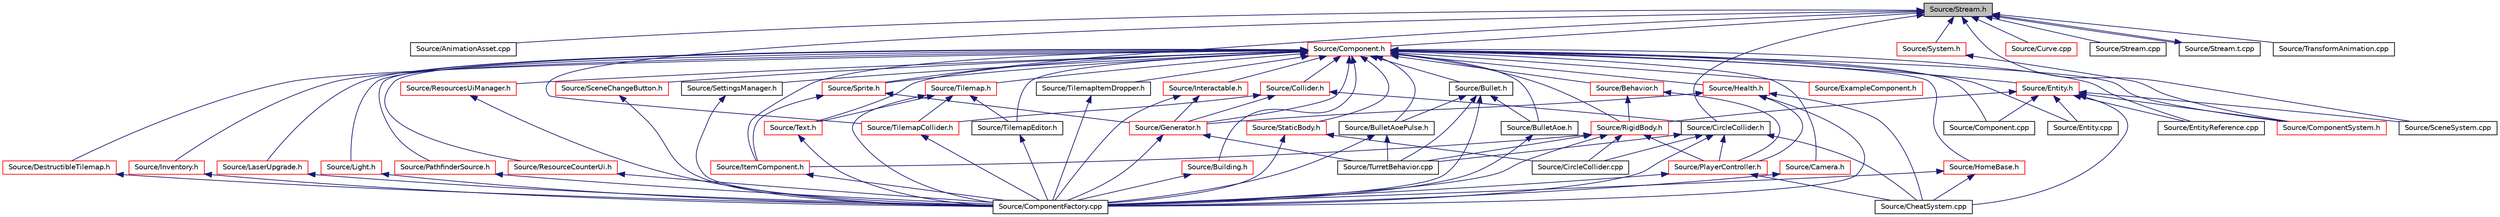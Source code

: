 digraph "Source/Stream.h"
{
 // LATEX_PDF_SIZE
  edge [fontname="Helvetica",fontsize="10",labelfontname="Helvetica",labelfontsize="10"];
  node [fontname="Helvetica",fontsize="10",shape=record];
  Node1 [label="Source/Stream.h",height=0.2,width=0.4,color="black", fillcolor="grey75", style="filled", fontcolor="black",tooltip="JSON File reading/writing."];
  Node1 -> Node2 [dir="back",color="midnightblue",fontsize="10",style="solid"];
  Node2 [label="Source/AnimationAsset.cpp",height=0.2,width=0.4,color="black", fillcolor="white", style="filled",URL="$AnimationAsset_8cpp.html",tooltip="Asset that contains information about a spritesheet animation."];
  Node1 -> Node3 [dir="back",color="midnightblue",fontsize="10",style="solid"];
  Node3 [label="Source/CircleCollider.h",height=0.2,width=0.4,color="black", fillcolor="white", style="filled",URL="$CircleCollider_8h.html",tooltip="Circle-shaped collider."];
  Node3 -> Node4 [dir="back",color="midnightblue",fontsize="10",style="solid"];
  Node4 [label="Source/CheatSystem.cpp",height=0.2,width=0.4,color="black", fillcolor="white", style="filled",URL="$CheatSystem_8cpp.html",tooltip="CheatSystem Class definition."];
  Node3 -> Node5 [dir="back",color="midnightblue",fontsize="10",style="solid"];
  Node5 [label="Source/CircleCollider.cpp",height=0.2,width=0.4,color="black", fillcolor="white", style="filled",URL="$CircleCollider_8cpp.html",tooltip="Circle-shaped collider."];
  Node3 -> Node6 [dir="back",color="midnightblue",fontsize="10",style="solid"];
  Node6 [label="Source/ComponentFactory.cpp",height=0.2,width=0.4,color="black", fillcolor="white", style="filled",URL="$ComponentFactory_8cpp.html",tooltip="Definitions for the component factory class."];
  Node3 -> Node7 [dir="back",color="midnightblue",fontsize="10",style="solid"];
  Node7 [label="Source/PlayerController.h",height=0.2,width=0.4,color="red", fillcolor="white", style="filled",URL="$PlayerController_8h.html",tooltip="PlayerController Behaviour Class."];
  Node7 -> Node4 [dir="back",color="midnightblue",fontsize="10",style="solid"];
  Node7 -> Node6 [dir="back",color="midnightblue",fontsize="10",style="solid"];
  Node3 -> Node10 [dir="back",color="midnightblue",fontsize="10",style="solid"];
  Node10 [label="Source/TurretBehavior.cpp",height=0.2,width=0.4,color="black", fillcolor="white", style="filled",URL="$TurretBehavior_8cpp.html",tooltip="Behavior Compenent for Basic Turret"];
  Node1 -> Node11 [dir="back",color="midnightblue",fontsize="10",style="solid"];
  Node11 [label="Source/Component.h",height=0.2,width=0.4,color="red", fillcolor="white", style="filled",URL="$Component_8h.html",tooltip="Virtual component header."];
  Node11 -> Node12 [dir="back",color="midnightblue",fontsize="10",style="solid"];
  Node12 [label="Source/Behavior.h",height=0.2,width=0.4,color="red", fillcolor="white", style="filled",URL="$Behavior_8h.html",tooltip="Virtual behavior component header."];
  Node12 -> Node7 [dir="back",color="midnightblue",fontsize="10",style="solid"];
  Node12 -> Node60 [dir="back",color="midnightblue",fontsize="10",style="solid"];
  Node60 [label="Source/RigidBody.h",height=0.2,width=0.4,color="red", fillcolor="white", style="filled",URL="$RigidBody_8h_source.html",tooltip=" "];
  Node60 -> Node5 [dir="back",color="midnightblue",fontsize="10",style="solid"];
  Node60 -> Node6 [dir="back",color="midnightblue",fontsize="10",style="solid"];
  Node60 -> Node74 [dir="back",color="midnightblue",fontsize="10",style="solid"];
  Node74 [label="Source/ItemComponent.h",height=0.2,width=0.4,color="red", fillcolor="white", style="filled",URL="$ItemComponent_8h.html",tooltip="Item in the world that can be picked up."];
  Node74 -> Node6 [dir="back",color="midnightblue",fontsize="10",style="solid"];
  Node60 -> Node7 [dir="back",color="midnightblue",fontsize="10",style="solid"];
  Node60 -> Node10 [dir="back",color="midnightblue",fontsize="10",style="solid"];
  Node11 -> Node79 [dir="back",color="midnightblue",fontsize="10",style="solid"];
  Node79 [label="Source/Building.h",height=0.2,width=0.4,color="red", fillcolor="white", style="filled",URL="$Building_8h.html",tooltip="Building Component Class."];
  Node79 -> Node6 [dir="back",color="midnightblue",fontsize="10",style="solid"];
  Node11 -> Node80 [dir="back",color="midnightblue",fontsize="10",style="solid"];
  Node80 [label="Source/Bullet.h",height=0.2,width=0.4,color="black", fillcolor="white", style="filled",URL="$Bullet_8h_source.html",tooltip=" "];
  Node80 -> Node81 [dir="back",color="midnightblue",fontsize="10",style="solid"];
  Node81 [label="Source/BulletAoe.h",height=0.2,width=0.4,color="black", fillcolor="white", style="filled",URL="$BulletAoe_8h_source.html",tooltip=" "];
  Node81 -> Node6 [dir="back",color="midnightblue",fontsize="10",style="solid"];
  Node80 -> Node82 [dir="back",color="midnightblue",fontsize="10",style="solid"];
  Node82 [label="Source/BulletAoePulse.h",height=0.2,width=0.4,color="black", fillcolor="white", style="filled",URL="$BulletAoePulse_8h_source.html",tooltip=" "];
  Node82 -> Node6 [dir="back",color="midnightblue",fontsize="10",style="solid"];
  Node82 -> Node10 [dir="back",color="midnightblue",fontsize="10",style="solid"];
  Node80 -> Node6 [dir="back",color="midnightblue",fontsize="10",style="solid"];
  Node80 -> Node10 [dir="back",color="midnightblue",fontsize="10",style="solid"];
  Node11 -> Node81 [dir="back",color="midnightblue",fontsize="10",style="solid"];
  Node11 -> Node82 [dir="back",color="midnightblue",fontsize="10",style="solid"];
  Node11 -> Node83 [dir="back",color="midnightblue",fontsize="10",style="solid"];
  Node83 [label="Source/Camera.h",height=0.2,width=0.4,color="red", fillcolor="white", style="filled",URL="$Camera_8h.html",tooltip="Camera component for rendering."];
  Node83 -> Node6 [dir="back",color="midnightblue",fontsize="10",style="solid"];
  Node11 -> Node94 [dir="back",color="midnightblue",fontsize="10",style="solid"];
  Node94 [label="Source/Collider.h",height=0.2,width=0.4,color="red", fillcolor="white", style="filled",URL="$Collider_8h.html",tooltip="Base component for detecting collisions."];
  Node94 -> Node3 [dir="back",color="midnightblue",fontsize="10",style="solid"];
  Node94 -> Node24 [dir="back",color="midnightblue",fontsize="10",style="solid"];
  Node24 [label="Source/Generator.h",height=0.2,width=0.4,color="red", fillcolor="white", style="filled",URL="$Generator_8h_source.html",tooltip=" "];
  Node24 -> Node6 [dir="back",color="midnightblue",fontsize="10",style="solid"];
  Node24 -> Node10 [dir="back",color="midnightblue",fontsize="10",style="solid"];
  Node94 -> Node95 [dir="back",color="midnightblue",fontsize="10",style="solid"];
  Node95 [label="Source/TilemapCollider.h",height=0.2,width=0.4,color="red", fillcolor="white", style="filled",URL="$TilemapCollider_8h.html",tooltip="tilemap collider"];
  Node95 -> Node6 [dir="back",color="midnightblue",fontsize="10",style="solid"];
  Node11 -> Node96 [dir="back",color="midnightblue",fontsize="10",style="solid"];
  Node96 [label="Source/Component.cpp",height=0.2,width=0.4,color="black", fillcolor="white", style="filled",URL="$Component_8cpp.html",tooltip="Virtual component header."];
  Node11 -> Node97 [dir="back",color="midnightblue",fontsize="10",style="solid"];
  Node97 [label="Source/ComponentSystem.h",height=0.2,width=0.4,color="red", fillcolor="white", style="filled",URL="$ComponentSystem_8h.html",tooltip="System that keeps track of a specific kind of Component."];
  Node11 -> Node105 [dir="back",color="midnightblue",fontsize="10",style="solid"];
  Node105 [label="Source/DestructibleTilemap.h",height=0.2,width=0.4,color="red", fillcolor="white", style="filled",URL="$DestructibleTilemap_8h.html",tooltip="Component responsible for handling the breaking of tiles with varrying strengths."];
  Node105 -> Node6 [dir="back",color="midnightblue",fontsize="10",style="solid"];
  Node11 -> Node101 [dir="back",color="midnightblue",fontsize="10",style="solid"];
  Node101 [label="Source/Entity.cpp",height=0.2,width=0.4,color="black", fillcolor="white", style="filled",URL="$Entity_8cpp.html",tooltip="Function definitions for the Entity class."];
  Node11 -> Node106 [dir="back",color="midnightblue",fontsize="10",style="solid"];
  Node106 [label="Source/Entity.h",height=0.2,width=0.4,color="red", fillcolor="white", style="filled",URL="$Entity_8h.html",tooltip="Entity class which holds Components."];
  Node106 -> Node4 [dir="back",color="midnightblue",fontsize="10",style="solid"];
  Node106 -> Node96 [dir="back",color="midnightblue",fontsize="10",style="solid"];
  Node106 -> Node97 [dir="back",color="midnightblue",fontsize="10",style="solid"];
  Node106 -> Node101 [dir="back",color="midnightblue",fontsize="10",style="solid"];
  Node106 -> Node135 [dir="back",color="midnightblue",fontsize="10",style="solid"];
  Node135 [label="Source/EntityReference.cpp",height=0.2,width=0.4,color="black", fillcolor="white", style="filled",URL="$EntityReference_8cpp.html",tooltip="a reference to an Entity in the scene"];
  Node106 -> Node60 [dir="back",color="midnightblue",fontsize="10",style="solid"];
  Node106 -> Node132 [dir="back",color="midnightblue",fontsize="10",style="solid"];
  Node132 [label="Source/SceneSystem.cpp",height=0.2,width=0.4,color="black", fillcolor="white", style="filled",URL="$SceneSystem_8cpp.html",tooltip="handles the process of resetting and changing scenes"];
  Node11 -> Node135 [dir="back",color="midnightblue",fontsize="10",style="solid"];
  Node11 -> Node142 [dir="back",color="midnightblue",fontsize="10",style="solid"];
  Node142 [label="Source/ExampleComponent.h",height=0.2,width=0.4,color="red", fillcolor="white", style="filled",URL="$ExampleComponent_8h.html",tooltip="DESCRIPTION HERE."];
  Node11 -> Node24 [dir="back",color="midnightblue",fontsize="10",style="solid"];
  Node11 -> Node144 [dir="back",color="midnightblue",fontsize="10",style="solid"];
  Node144 [label="Source/Health.h",height=0.2,width=0.4,color="red", fillcolor="white", style="filled",URL="$Health_8h_source.html",tooltip=" "];
  Node144 -> Node4 [dir="back",color="midnightblue",fontsize="10",style="solid"];
  Node144 -> Node6 [dir="back",color="midnightblue",fontsize="10",style="solid"];
  Node144 -> Node24 [dir="back",color="midnightblue",fontsize="10",style="solid"];
  Node144 -> Node7 [dir="back",color="midnightblue",fontsize="10",style="solid"];
  Node11 -> Node145 [dir="back",color="midnightblue",fontsize="10",style="solid"];
  Node145 [label="Source/HomeBase.h",height=0.2,width=0.4,color="red", fillcolor="white", style="filled",URL="$HomeBase_8h_source.html",tooltip=" "];
  Node145 -> Node4 [dir="back",color="midnightblue",fontsize="10",style="solid"];
  Node145 -> Node6 [dir="back",color="midnightblue",fontsize="10",style="solid"];
  Node11 -> Node146 [dir="back",color="midnightblue",fontsize="10",style="solid"];
  Node146 [label="Source/Interactable.h",height=0.2,width=0.4,color="red", fillcolor="white", style="filled",URL="$Interactable_8h.html",tooltip="Component which can be interacted with by pressing a button when nearby."];
  Node146 -> Node6 [dir="back",color="midnightblue",fontsize="10",style="solid"];
  Node146 -> Node24 [dir="back",color="midnightblue",fontsize="10",style="solid"];
  Node11 -> Node147 [dir="back",color="midnightblue",fontsize="10",style="solid"];
  Node147 [label="Source/Inventory.h",height=0.2,width=0.4,color="red", fillcolor="white", style="filled",URL="$Inventory_8h.html",tooltip="Inventory component that stores items."];
  Node147 -> Node6 [dir="back",color="midnightblue",fontsize="10",style="solid"];
  Node11 -> Node74 [dir="back",color="midnightblue",fontsize="10",style="solid"];
  Node11 -> Node148 [dir="back",color="midnightblue",fontsize="10",style="solid"];
  Node148 [label="Source/LaserUpgrade.h",height=0.2,width=0.4,color="red", fillcolor="white", style="filled",URL="$LaserUpgrade_8h.html",tooltip="collectable upgrade to the player's MiningLaser"];
  Node148 -> Node6 [dir="back",color="midnightblue",fontsize="10",style="solid"];
  Node11 -> Node149 [dir="back",color="midnightblue",fontsize="10",style="solid"];
  Node149 [label="Source/Light.h",height=0.2,width=0.4,color="red", fillcolor="white", style="filled",URL="$Light_8h.html",tooltip="Light source component. It shines."];
  Node149 -> Node6 [dir="back",color="midnightblue",fontsize="10",style="solid"];
  Node11 -> Node150 [dir="back",color="midnightblue",fontsize="10",style="solid"];
  Node150 [label="Source/PathfinderSource.h",height=0.2,width=0.4,color="red", fillcolor="white", style="filled",URL="$PathfinderSource_8h.html",tooltip="Defines parent entity as the map for pathfinding."];
  Node150 -> Node6 [dir="back",color="midnightblue",fontsize="10",style="solid"];
  Node11 -> Node151 [dir="back",color="midnightblue",fontsize="10",style="solid"];
  Node151 [label="Source/ResourceCounterUi.h",height=0.2,width=0.4,color="red", fillcolor="white", style="filled",URL="$ResourceCounterUi_8h.html",tooltip="Ui Component that displays a resource sprite and a count."];
  Node151 -> Node6 [dir="back",color="midnightblue",fontsize="10",style="solid"];
  Node11 -> Node111 [dir="back",color="midnightblue",fontsize="10",style="solid"];
  Node111 [label="Source/ResourcesUiManager.h",height=0.2,width=0.4,color="red", fillcolor="white", style="filled",URL="$ResourcesUiManager_8h.html",tooltip="Component that manages the UI for displaying what resources a player currently has."];
  Node111 -> Node6 [dir="back",color="midnightblue",fontsize="10",style="solid"];
  Node11 -> Node60 [dir="back",color="midnightblue",fontsize="10",style="solid"];
  Node11 -> Node152 [dir="back",color="midnightblue",fontsize="10",style="solid"];
  Node152 [label="Source/SceneChangeButton.h",height=0.2,width=0.4,color="red", fillcolor="white", style="filled",URL="$SceneChangeButton_8h.html",tooltip="Component that changes the scene when clicked."];
  Node152 -> Node6 [dir="back",color="midnightblue",fontsize="10",style="solid"];
  Node11 -> Node112 [dir="back",color="midnightblue",fontsize="10",style="solid"];
  Node112 [label="Source/SettingsManager.h",height=0.2,width=0.4,color="black", fillcolor="white", style="filled",URL="$SettingsManager_8h.html",tooltip="Settings Manager Class."];
  Node112 -> Node6 [dir="back",color="midnightblue",fontsize="10",style="solid"];
  Node11 -> Node113 [dir="back",color="midnightblue",fontsize="10",style="solid"];
  Node113 [label="Source/Sprite.h",height=0.2,width=0.4,color="red", fillcolor="white", style="filled",URL="$Sprite_8h_source.html",tooltip=" "];
  Node113 -> Node24 [dir="back",color="midnightblue",fontsize="10",style="solid"];
  Node113 -> Node74 [dir="back",color="midnightblue",fontsize="10",style="solid"];
  Node11 -> Node153 [dir="back",color="midnightblue",fontsize="10",style="solid"];
  Node153 [label="Source/StaticBody.h",height=0.2,width=0.4,color="red", fillcolor="white", style="filled",URL="$StaticBody_8h.html",tooltip="pysics body which can be collided with and does not move"];
  Node153 -> Node5 [dir="back",color="midnightblue",fontsize="10",style="solid"];
  Node153 -> Node6 [dir="back",color="midnightblue",fontsize="10",style="solid"];
  Node11 -> Node139 [dir="back",color="midnightblue",fontsize="10",style="solid"];
  Node139 [label="Source/Text.h",height=0.2,width=0.4,color="red", fillcolor="white", style="filled",URL="$Text_8h.html",tooltip="Component that makes use of Tilemap to draw text."];
  Node139 -> Node6 [dir="back",color="midnightblue",fontsize="10",style="solid"];
  Node11 -> Node138 [dir="back",color="midnightblue",fontsize="10",style="solid"];
  Node138 [label="Source/Tilemap.h",height=0.2,width=0.4,color="red", fillcolor="white", style="filled",URL="$Tilemap_8h.html",tooltip="Tilemap component - loads and manages a tilemap array."];
  Node138 -> Node6 [dir="back",color="midnightblue",fontsize="10",style="solid"];
  Node138 -> Node139 [dir="back",color="midnightblue",fontsize="10",style="solid"];
  Node138 -> Node95 [dir="back",color="midnightblue",fontsize="10",style="solid"];
  Node138 -> Node120 [dir="back",color="midnightblue",fontsize="10",style="solid"];
  Node120 [label="Source/TilemapEditor.h",height=0.2,width=0.4,color="black", fillcolor="white", style="filled",URL="$TilemapEditor_8h.html",tooltip="Component that allows direct editing of a Tilemap."];
  Node120 -> Node6 [dir="back",color="midnightblue",fontsize="10",style="solid"];
  Node11 -> Node120 [dir="back",color="midnightblue",fontsize="10",style="solid"];
  Node11 -> Node121 [dir="back",color="midnightblue",fontsize="10",style="solid"];
  Node121 [label="Source/TilemapItemDropper.h",height=0.2,width=0.4,color="black", fillcolor="white", style="filled",URL="$TilemapItemDropper_8h.html",tooltip="Drops an item whenever a tile is broken."];
  Node121 -> Node6 [dir="back",color="midnightblue",fontsize="10",style="solid"];
  Node1 -> Node161 [dir="back",color="midnightblue",fontsize="10",style="solid"];
  Node161 [label="Source/Curve.cpp",height=0.2,width=0.4,color="red", fillcolor="white", style="filled",URL="$Curve_8cpp.html",tooltip="class for interpolating between sequences of values"];
  Node1 -> Node132 [dir="back",color="midnightblue",fontsize="10",style="solid"];
  Node1 -> Node113 [dir="back",color="midnightblue",fontsize="10",style="solid"];
  Node1 -> Node165 [dir="back",color="midnightblue",fontsize="10",style="solid"];
  Node165 [label="Source/Stream.cpp",height=0.2,width=0.4,color="black", fillcolor="white", style="filled",URL="$Stream_8cpp.html",tooltip="JSON File reading/writing."];
  Node1 -> Node166 [dir="back",color="midnightblue",fontsize="10",style="solid"];
  Node166 [label="Source/Stream.t.cpp",height=0.2,width=0.4,color="black", fillcolor="white", style="filled",URL="$Stream_8t_8cpp.html",tooltip="JSON File reading/writing."];
  Node166 -> Node1 [dir="back",color="midnightblue",fontsize="10",style="solid"];
  Node1 -> Node167 [dir="back",color="midnightblue",fontsize="10",style="solid"];
  Node167 [label="Source/System.h",height=0.2,width=0.4,color="red", fillcolor="white", style="filled",URL="$System_8h.html",tooltip="Base class for all Systems."];
  Node167 -> Node97 [dir="back",color="midnightblue",fontsize="10",style="solid"];
  Node1 -> Node95 [dir="back",color="midnightblue",fontsize="10",style="solid"];
  Node1 -> Node164 [dir="back",color="midnightblue",fontsize="10",style="solid"];
  Node164 [label="Source/TransformAnimation.cpp",height=0.2,width=0.4,color="black", fillcolor="white", style="filled",URL="$TransformAnimation_8cpp.html",tooltip="Asset that animates a Transform with Curves."];
}
